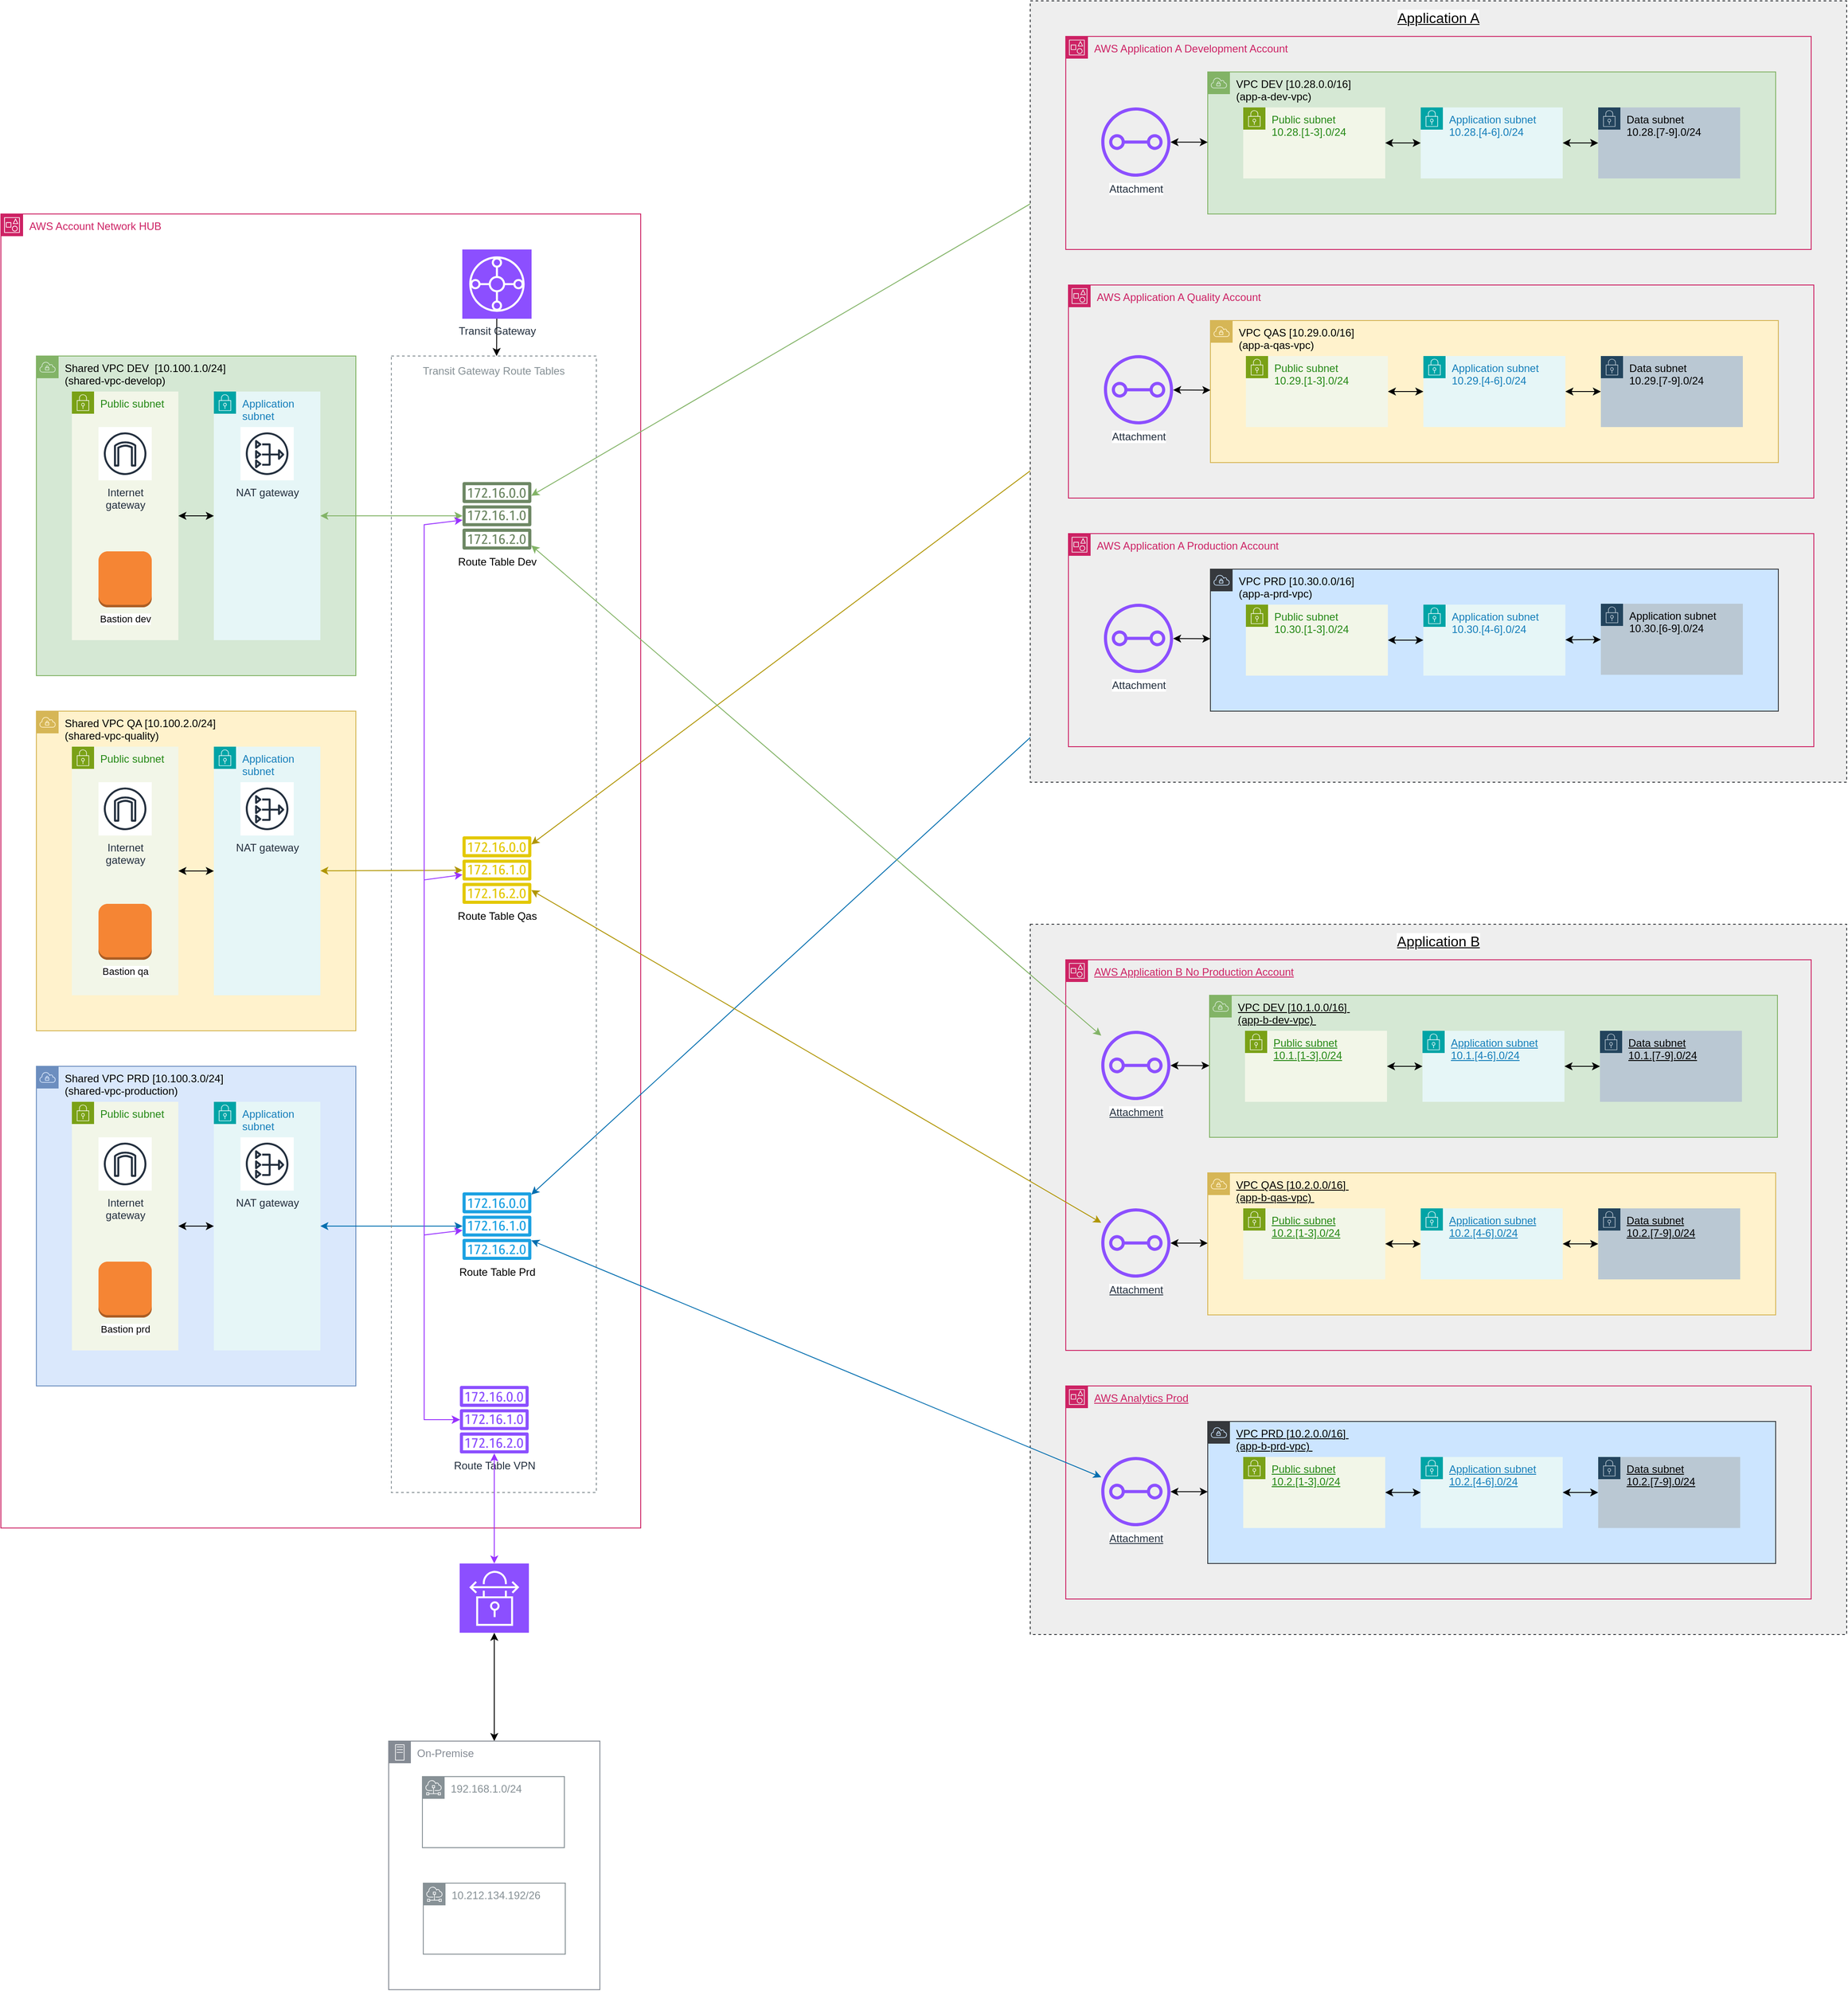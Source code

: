 <mxfile version="28.2.3">
  <diagram name="Networking" id="_ORlymL7IfFfhd-yZhTp">
    <mxGraphModel dx="2091" dy="180" grid="1" gridSize="10" guides="1" tooltips="1" connect="1" arrows="1" fold="1" page="1" pageScale="1" pageWidth="850" pageHeight="1100" math="0" shadow="0">
      <root>
        <mxCell id="0" />
        <mxCell id="1" parent="0" />
        <mxCell id="sHIFL1C14dwgfcnODs1w-1" value="Network HUB" style="" parent="0" />
        <mxCell id="sHIFL1C14dwgfcnODs1w-2" value="AWS Account Network HUB" style="points=[[0,0],[0.25,0],[0.5,0],[0.75,0],[1,0],[1,0.25],[1,0.5],[1,0.75],[1,1],[0.75,1],[0.5,1],[0.25,1],[0,1],[0,0.75],[0,0.5],[0,0.25]];outlineConnect=0;gradientColor=none;html=1;whiteSpace=wrap;fontSize=12;fontStyle=0;container=1;pointerEvents=0;collapsible=0;recursiveResize=0;shape=mxgraph.aws4.group;grIcon=mxgraph.aws4.group_account;strokeColor=#CD2264;fillColor=none;verticalAlign=top;align=left;spacingLeft=30;fontColor=#CD2264;dashed=0;rounded=0;" parent="sHIFL1C14dwgfcnODs1w-1" vertex="1">
          <mxGeometry x="40" y="1880" width="721" height="1480" as="geometry" />
        </mxCell>
        <UserObject label="" tags="" id="sHIFL1C14dwgfcnODs1w-3">
          <mxCell style="edgeStyle=none;shape=connector;rounded=0;orthogonalLoop=1;jettySize=auto;html=1;strokeColor=default;align=center;verticalAlign=middle;fontFamily=Helvetica;fontSize=11;fontColor=default;labelBackgroundColor=default;startArrow=none;startFill=0;endArrow=classic;" parent="sHIFL1C14dwgfcnODs1w-2" source="sHIFL1C14dwgfcnODs1w-4" target="sHIFL1C14dwgfcnODs1w-12" edge="1">
            <mxGeometry relative="1" as="geometry" />
          </mxCell>
        </UserObject>
        <mxCell id="sHIFL1C14dwgfcnODs1w-4" value="Transit Gateway" style="points=[[0,0,0],[0.25,0,0],[0.5,0,0],[0.75,0,0],[1,0,0],[0,1,0],[0.25,1,0],[0.5,1,0],[0.75,1,0],[1,1,0],[0,0.25,0],[0,0.5,0],[0,0.75,0],[1,0.25,0],[1,0.5,0],[1,0.75,0]];outlineConnect=0;fontColor=#232F3E;fillColor=#8C4FFF;strokeColor=#ffffff;dashed=0;verticalLabelPosition=bottom;verticalAlign=top;align=center;html=1;fontSize=12;fontStyle=0;aspect=fixed;shape=mxgraph.aws4.resourceIcon;resIcon=mxgraph.aws4.transit_gateway;rounded=0;" parent="sHIFL1C14dwgfcnODs1w-2" vertex="1">
          <mxGeometry x="520" y="40" width="78" height="78" as="geometry" />
        </mxCell>
        <UserObject label="Shared VPC PRD [10.100.3.0/24]&amp;nbsp;&lt;div&gt;(shared-vpc-production)&amp;nbsp;&lt;/div&gt;" tags="Production" id="sHIFL1C14dwgfcnODs1w-5">
          <mxCell style="outlineConnect=0;html=1;whiteSpace=wrap;fontSize=12;fontStyle=0;shape=mxgraph.aws4.group;grIcon=mxgraph.aws4.group_vpc;strokeColor=#6c8ebf;fillColor=#dae8fc;verticalAlign=top;align=left;spacingLeft=30;dashed=0;rounded=0;" parent="sHIFL1C14dwgfcnODs1w-2" vertex="1">
            <mxGeometry x="40" y="960" width="360" height="360" as="geometry" />
          </mxCell>
        </UserObject>
        <UserObject label="" tags="Production" id="sHIFL1C14dwgfcnODs1w-6">
          <mxCell style="rounded=0;orthogonalLoop=1;jettySize=auto;html=1;startArrow=classic;startFill=1;" parent="sHIFL1C14dwgfcnODs1w-2" source="sHIFL1C14dwgfcnODs1w-7" target="sHIFL1C14dwgfcnODs1w-10" edge="1">
            <mxGeometry relative="1" as="geometry" />
          </mxCell>
        </UserObject>
        <UserObject label="Public subnet" tags="Production" id="sHIFL1C14dwgfcnODs1w-7">
          <mxCell style="points=[[0,0],[0.25,0],[0.5,0],[0.75,0],[1,0],[1,0.25],[1,0.5],[1,0.75],[1,1],[0.75,1],[0.5,1],[0.25,1],[0,1],[0,0.75],[0,0.5],[0,0.25]];outlineConnect=0;gradientColor=none;html=1;whiteSpace=wrap;fontSize=12;fontStyle=0;container=1;pointerEvents=0;collapsible=0;recursiveResize=0;shape=mxgraph.aws4.group;grIcon=mxgraph.aws4.group_security_group;grStroke=0;strokeColor=#7AA116;fillColor=#F2F6E8;verticalAlign=top;align=left;spacingLeft=30;fontColor=#248814;dashed=0;rounded=0;" parent="sHIFL1C14dwgfcnODs1w-2" vertex="1">
            <mxGeometry x="80" y="1000" width="120" height="280" as="geometry" />
          </mxCell>
        </UserObject>
        <UserObject label="Internet&#xa;gateway" tags="Production" id="sHIFL1C14dwgfcnODs1w-8">
          <mxCell style="outlineConnect=0;fontColor=#232F3E;gradientColor=none;strokeColor=#232F3E;fillColor=#ffffff;dashed=0;verticalLabelPosition=bottom;verticalAlign=top;align=center;html=1;fontSize=12;fontStyle=0;aspect=fixed;shape=mxgraph.aws4.resourceIcon;resIcon=mxgraph.aws4.internet_gateway;rounded=0;" parent="sHIFL1C14dwgfcnODs1w-7" vertex="1">
            <mxGeometry x="30" y="40" width="60" height="60" as="geometry" />
          </mxCell>
        </UserObject>
        <UserObject label="" tags="Production" id="sHIFL1C14dwgfcnODs1w-9">
          <mxCell style="rounded=0;orthogonalLoop=1;jettySize=auto;html=1;startArrow=classic;startFill=1;fillColor=#1ba1e2;strokeColor=#006EAF;" parent="sHIFL1C14dwgfcnODs1w-2" source="sHIFL1C14dwgfcnODs1w-10" target="sHIFL1C14dwgfcnODs1w-13" edge="1">
            <mxGeometry relative="1" as="geometry" />
          </mxCell>
        </UserObject>
        <UserObject label="Application&lt;div&gt;subnet&lt;/div&gt;" tags="Production" id="sHIFL1C14dwgfcnODs1w-10">
          <mxCell style="points=[[0,0],[0.25,0],[0.5,0],[0.75,0],[1,0],[1,0.25],[1,0.5],[1,0.75],[1,1],[0.75,1],[0.5,1],[0.25,1],[0,1],[0,0.75],[0,0.5],[0,0.25]];outlineConnect=0;gradientColor=none;html=1;whiteSpace=wrap;fontSize=12;fontStyle=0;container=1;pointerEvents=0;collapsible=0;recursiveResize=0;shape=mxgraph.aws4.group;grIcon=mxgraph.aws4.group_security_group;grStroke=0;strokeColor=#00A4A6;fillColor=#E6F6F7;verticalAlign=top;align=left;spacingLeft=30;fontColor=#147EBA;dashed=0;rounded=0;" parent="sHIFL1C14dwgfcnODs1w-2" vertex="1">
            <mxGeometry x="240" y="1000" width="120" height="280" as="geometry" />
          </mxCell>
        </UserObject>
        <UserObject label="NAT gateway" tags="Production" id="sHIFL1C14dwgfcnODs1w-11">
          <mxCell style="outlineConnect=0;fontColor=#232F3E;gradientColor=none;strokeColor=#232F3E;fillColor=#ffffff;dashed=0;verticalLabelPosition=bottom;verticalAlign=top;align=center;html=1;fontSize=12;fontStyle=0;aspect=fixed;shape=mxgraph.aws4.resourceIcon;resIcon=mxgraph.aws4.nat_gateway;rounded=0;" parent="sHIFL1C14dwgfcnODs1w-10" vertex="1">
            <mxGeometry x="30" y="40" width="60" height="60" as="geometry" />
          </mxCell>
        </UserObject>
        <mxCell id="sHIFL1C14dwgfcnODs1w-12" value="Transit Gateway Route Tables" style="outlineConnect=0;gradientColor=none;html=1;whiteSpace=wrap;fontSize=12;fontStyle=0;strokeColor=#879196;fillColor=none;verticalAlign=top;align=center;fontColor=#879196;dashed=1;spacingTop=3;fontFamily=Helvetica;labelBackgroundColor=default;rounded=0;" parent="sHIFL1C14dwgfcnODs1w-2" vertex="1">
          <mxGeometry x="440" y="160" width="231" height="1280" as="geometry" />
        </mxCell>
        <UserObject label="&lt;font style=&quot;color: rgb(0, 0, 0);&quot;&gt;Route Table Prd&lt;/font&gt;" tags="Production" id="sHIFL1C14dwgfcnODs1w-13">
          <mxCell style="outlineConnect=0;fillColor=#1ba1e2;strokeColor=#006EAF;dashed=0;verticalLabelPosition=bottom;verticalAlign=top;align=center;html=1;fontSize=12;fontStyle=0;aspect=fixed;pointerEvents=1;shape=mxgraph.aws4.route_table;fontFamily=Helvetica;labelBackgroundColor=default;fontColor=#ffffff;rounded=0;" parent="sHIFL1C14dwgfcnODs1w-2" vertex="1">
            <mxGeometry x="520" y="1102" width="78" height="76" as="geometry" />
          </mxCell>
        </UserObject>
        <UserObject label="Shared VPC QA [10.100.2.0/24]&amp;nbsp;&lt;div&gt;(shared-vpc-quality)&amp;nbsp;&lt;/div&gt;" tags="Calidad" id="sHIFL1C14dwgfcnODs1w-14">
          <mxCell style="outlineConnect=0;html=1;whiteSpace=wrap;fontSize=12;fontStyle=0;shape=mxgraph.aws4.group;grIcon=mxgraph.aws4.group_vpc;strokeColor=#d6b656;fillColor=#fff2cc;verticalAlign=top;align=left;spacingLeft=30;dashed=0;rounded=0;" parent="sHIFL1C14dwgfcnODs1w-2" vertex="1">
            <mxGeometry x="40" y="560" width="360" height="360" as="geometry" />
          </mxCell>
        </UserObject>
        <UserObject label="" tags="Calidad" id="sHIFL1C14dwgfcnODs1w-15">
          <mxCell style="rounded=0;orthogonalLoop=1;jettySize=auto;html=1;startArrow=classic;startFill=1;" parent="sHIFL1C14dwgfcnODs1w-2" source="sHIFL1C14dwgfcnODs1w-16" target="sHIFL1C14dwgfcnODs1w-19" edge="1">
            <mxGeometry relative="1" as="geometry" />
          </mxCell>
        </UserObject>
        <UserObject label="Public subnet" tags="Calidad" id="sHIFL1C14dwgfcnODs1w-16">
          <mxCell style="points=[[0,0],[0.25,0],[0.5,0],[0.75,0],[1,0],[1,0.25],[1,0.5],[1,0.75],[1,1],[0.75,1],[0.5,1],[0.25,1],[0,1],[0,0.75],[0,0.5],[0,0.25]];outlineConnect=0;gradientColor=none;html=1;whiteSpace=wrap;fontSize=12;fontStyle=0;container=1;pointerEvents=0;collapsible=0;recursiveResize=0;shape=mxgraph.aws4.group;grIcon=mxgraph.aws4.group_security_group;grStroke=0;strokeColor=#7AA116;fillColor=#F2F6E8;verticalAlign=top;align=left;spacingLeft=30;fontColor=#248814;dashed=0;rounded=0;" parent="sHIFL1C14dwgfcnODs1w-2" vertex="1">
            <mxGeometry x="80" y="600" width="120" height="280" as="geometry" />
          </mxCell>
        </UserObject>
        <UserObject label="Internet&#xa;gateway" tags="Calidad" id="sHIFL1C14dwgfcnODs1w-17">
          <mxCell style="outlineConnect=0;fontColor=#232F3E;gradientColor=none;strokeColor=#232F3E;fillColor=#ffffff;dashed=0;verticalLabelPosition=bottom;verticalAlign=top;align=center;html=1;fontSize=12;fontStyle=0;aspect=fixed;shape=mxgraph.aws4.resourceIcon;resIcon=mxgraph.aws4.internet_gateway;rounded=0;" parent="sHIFL1C14dwgfcnODs1w-16" vertex="1">
            <mxGeometry x="30" y="40" width="60" height="60" as="geometry" />
          </mxCell>
        </UserObject>
        <UserObject label="" tags="Calidad" id="sHIFL1C14dwgfcnODs1w-18">
          <mxCell style="edgeStyle=none;shape=connector;rounded=0;orthogonalLoop=1;jettySize=auto;html=1;strokeColor=#B09500;align=center;verticalAlign=middle;fontFamily=Helvetica;fontSize=11;fontColor=default;labelBackgroundColor=default;startArrow=classic;startFill=1;endArrow=classic;fillColor=#e3c800;" parent="sHIFL1C14dwgfcnODs1w-2" source="sHIFL1C14dwgfcnODs1w-19" target="sHIFL1C14dwgfcnODs1w-30" edge="1">
            <mxGeometry relative="1" as="geometry" />
          </mxCell>
        </UserObject>
        <UserObject label="Application&amp;nbsp;&lt;div&gt;subnet&lt;/div&gt;" tags="Calidad" id="sHIFL1C14dwgfcnODs1w-19">
          <mxCell style="points=[[0,0],[0.25,0],[0.5,0],[0.75,0],[1,0],[1,0.25],[1,0.5],[1,0.75],[1,1],[0.75,1],[0.5,1],[0.25,1],[0,1],[0,0.75],[0,0.5],[0,0.25]];outlineConnect=0;gradientColor=none;html=1;whiteSpace=wrap;fontSize=12;fontStyle=0;container=1;pointerEvents=0;collapsible=0;recursiveResize=0;shape=mxgraph.aws4.group;grIcon=mxgraph.aws4.group_security_group;grStroke=0;strokeColor=#00A4A6;fillColor=#E6F6F7;verticalAlign=top;align=left;spacingLeft=30;fontColor=#147EBA;dashed=0;rounded=0;" parent="sHIFL1C14dwgfcnODs1w-2" vertex="1">
            <mxGeometry x="240" y="600" width="120" height="280" as="geometry" />
          </mxCell>
        </UserObject>
        <UserObject label="NAT gateway" tags="Calidad" id="sHIFL1C14dwgfcnODs1w-20">
          <mxCell style="outlineConnect=0;fontColor=#232F3E;gradientColor=none;strokeColor=#232F3E;fillColor=#ffffff;dashed=0;verticalLabelPosition=bottom;verticalAlign=top;align=center;html=1;fontSize=12;fontStyle=0;aspect=fixed;shape=mxgraph.aws4.resourceIcon;resIcon=mxgraph.aws4.nat_gateway;rounded=0;" parent="sHIFL1C14dwgfcnODs1w-19" vertex="1">
            <mxGeometry x="30" y="40" width="60" height="60" as="geometry" />
          </mxCell>
        </UserObject>
        <UserObject label="Shared VPC DEV&amp;nbsp; [10.100.1.0/24]&amp;nbsp;&lt;div&gt;(shared-vpc-develop)&amp;nbsp;&lt;/div&gt;" tags="Desarrollo" id="sHIFL1C14dwgfcnODs1w-21">
          <mxCell style="outlineConnect=0;html=1;whiteSpace=wrap;fontSize=12;fontStyle=0;shape=mxgraph.aws4.group;grIcon=mxgraph.aws4.group_vpc;strokeColor=#82b366;fillColor=#d5e8d4;verticalAlign=top;align=left;spacingLeft=30;dashed=0;rounded=0;" parent="sHIFL1C14dwgfcnODs1w-2" vertex="1">
            <mxGeometry x="40" y="160" width="360" height="360" as="geometry" />
          </mxCell>
        </UserObject>
        <UserObject label="" tags="Desarrollo" id="sHIFL1C14dwgfcnODs1w-22">
          <mxCell style="rounded=0;orthogonalLoop=1;jettySize=auto;html=1;startArrow=classic;startFill=1;" parent="sHIFL1C14dwgfcnODs1w-2" source="sHIFL1C14dwgfcnODs1w-23" target="sHIFL1C14dwgfcnODs1w-26" edge="1">
            <mxGeometry relative="1" as="geometry" />
          </mxCell>
        </UserObject>
        <UserObject label="Public subnet" tags="Desarrollo" id="sHIFL1C14dwgfcnODs1w-23">
          <mxCell style="points=[[0,0],[0.25,0],[0.5,0],[0.75,0],[1,0],[1,0.25],[1,0.5],[1,0.75],[1,1],[0.75,1],[0.5,1],[0.25,1],[0,1],[0,0.75],[0,0.5],[0,0.25]];outlineConnect=0;gradientColor=none;html=1;whiteSpace=wrap;fontSize=12;fontStyle=0;container=1;pointerEvents=0;collapsible=0;recursiveResize=0;shape=mxgraph.aws4.group;grIcon=mxgraph.aws4.group_security_group;grStroke=0;strokeColor=#7AA116;fillColor=#F2F6E8;verticalAlign=top;align=left;spacingLeft=30;fontColor=#248814;dashed=0;rounded=0;" parent="sHIFL1C14dwgfcnODs1w-2" vertex="1">
            <mxGeometry x="80" y="200" width="120" height="280" as="geometry" />
          </mxCell>
        </UserObject>
        <UserObject label="Internet&#xa;gateway" tags="Desarrollo" id="sHIFL1C14dwgfcnODs1w-24">
          <mxCell style="outlineConnect=0;fontColor=#232F3E;gradientColor=none;strokeColor=#232F3E;fillColor=#ffffff;dashed=0;verticalLabelPosition=bottom;verticalAlign=top;align=center;html=1;fontSize=12;fontStyle=0;aspect=fixed;shape=mxgraph.aws4.resourceIcon;resIcon=mxgraph.aws4.internet_gateway;rounded=0;" parent="sHIFL1C14dwgfcnODs1w-23" vertex="1">
            <mxGeometry x="30" y="40" width="60" height="60" as="geometry" />
          </mxCell>
        </UserObject>
        <UserObject label="" tags="Desarrollo" id="sHIFL1C14dwgfcnODs1w-25">
          <mxCell style="edgeStyle=none;shape=connector;rounded=0;orthogonalLoop=1;jettySize=auto;html=1;strokeColor=#82b366;align=center;verticalAlign=middle;fontFamily=Helvetica;fontSize=11;fontColor=default;labelBackgroundColor=default;startArrow=classic;startFill=1;endArrow=classic;fillColor=#d5e8d4;" parent="sHIFL1C14dwgfcnODs1w-2" source="sHIFL1C14dwgfcnODs1w-26" target="sHIFL1C14dwgfcnODs1w-29" edge="1">
            <mxGeometry relative="1" as="geometry" />
          </mxCell>
        </UserObject>
        <UserObject label="Application subnet" tags="Desarrollo" id="sHIFL1C14dwgfcnODs1w-26">
          <mxCell style="points=[[0,0],[0.25,0],[0.5,0],[0.75,0],[1,0],[1,0.25],[1,0.5],[1,0.75],[1,1],[0.75,1],[0.5,1],[0.25,1],[0,1],[0,0.75],[0,0.5],[0,0.25]];outlineConnect=0;gradientColor=none;html=1;whiteSpace=wrap;fontSize=12;fontStyle=0;container=1;pointerEvents=0;collapsible=0;recursiveResize=0;shape=mxgraph.aws4.group;grIcon=mxgraph.aws4.group_security_group;grStroke=0;strokeColor=#00A4A6;fillColor=#E6F6F7;verticalAlign=top;align=left;spacingLeft=30;fontColor=#147EBA;dashed=0;rounded=0;" parent="sHIFL1C14dwgfcnODs1w-2" vertex="1">
            <mxGeometry x="240" y="200" width="120" height="280" as="geometry" />
          </mxCell>
        </UserObject>
        <UserObject label="NAT gateway" tags="Desarrollo" id="sHIFL1C14dwgfcnODs1w-27">
          <mxCell style="outlineConnect=0;fontColor=#232F3E;gradientColor=none;strokeColor=#232F3E;fillColor=#ffffff;dashed=0;verticalLabelPosition=bottom;verticalAlign=top;align=center;html=1;fontSize=12;fontStyle=0;aspect=fixed;shape=mxgraph.aws4.resourceIcon;resIcon=mxgraph.aws4.nat_gateway;rounded=0;" parent="sHIFL1C14dwgfcnODs1w-26" vertex="1">
            <mxGeometry x="30" y="40" width="60" height="60" as="geometry" />
          </mxCell>
        </UserObject>
        <UserObject label="" tags="Desarrollo" id="sHIFL1C14dwgfcnODs1w-28">
          <mxCell style="edgeStyle=none;shape=connector;rounded=0;orthogonalLoop=1;jettySize=auto;html=1;strokeColor=#9933FF;align=center;verticalAlign=middle;fontFamily=Helvetica;fontSize=11;fontColor=default;labelBackgroundColor=default;startArrow=classic;startFill=1;endArrow=classic;fillColor=#6a00ff;" parent="sHIFL1C14dwgfcnODs1w-2" source="sHIFL1C14dwgfcnODs1w-29" target="sHIFL1C14dwgfcnODs1w-37" edge="1">
            <mxGeometry relative="1" as="geometry">
              <mxPoint x="1500" y="1270" as="targetPoint" />
              <Array as="points">
                <mxPoint x="477" y="350" />
                <mxPoint x="477" y="1358" />
              </Array>
            </mxGeometry>
          </mxCell>
        </UserObject>
        <UserObject label="&lt;span&gt;&lt;font style=&quot;color: rgb(0, 0, 0);&quot;&gt;Route Table Dev&lt;/font&gt;&lt;/span&gt;" tags="Desarrollo" id="sHIFL1C14dwgfcnODs1w-29">
          <mxCell style="outlineConnect=0;fillColor=#6d8764;strokeColor=#3A5431;dashed=0;verticalLabelPosition=bottom;verticalAlign=top;align=center;html=1;fontSize=12;fontStyle=0;aspect=fixed;pointerEvents=1;shape=mxgraph.aws4.route_table;fontFamily=Helvetica;labelBackgroundColor=default;fontColor=#ffffff;rounded=0;" parent="sHIFL1C14dwgfcnODs1w-2" vertex="1">
            <mxGeometry x="520" y="302" width="78" height="76" as="geometry" />
          </mxCell>
        </UserObject>
        <UserObject label="Route Table Qas" tags="Calidad" id="sHIFL1C14dwgfcnODs1w-30">
          <mxCell style="outlineConnect=0;fillColor=#e3c800;strokeColor=#B09500;dashed=0;verticalLabelPosition=bottom;verticalAlign=top;align=center;html=1;fontSize=12;fontStyle=0;aspect=fixed;pointerEvents=1;shape=mxgraph.aws4.route_table;fontFamily=Helvetica;labelBackgroundColor=default;fontColor=#000000;rounded=0;" parent="sHIFL1C14dwgfcnODs1w-2" vertex="1">
            <mxGeometry x="520" y="701" width="78" height="76" as="geometry" />
          </mxCell>
        </UserObject>
        <UserObject label="Bastion dev" tags="Desarrollo" id="sHIFL1C14dwgfcnODs1w-31">
          <mxCell style="outlineConnect=0;dashed=0;verticalLabelPosition=bottom;verticalAlign=top;align=center;html=1;shape=mxgraph.aws3.instance;fillColor=#F58534;gradientColor=none;fontFamily=Helvetica;fontSize=11;fontColor=default;labelBackgroundColor=default;rounded=0;" parent="sHIFL1C14dwgfcnODs1w-2" vertex="1">
            <mxGeometry x="110" y="380" width="60" height="63" as="geometry" />
          </mxCell>
        </UserObject>
        <UserObject label="Bastion qa" tags="Calidad" id="sHIFL1C14dwgfcnODs1w-32">
          <mxCell style="outlineConnect=0;dashed=0;verticalLabelPosition=bottom;verticalAlign=top;align=center;html=1;shape=mxgraph.aws3.instance;fillColor=#F58534;gradientColor=none;fontFamily=Helvetica;fontSize=11;fontColor=default;labelBackgroundColor=default;rounded=0;" parent="sHIFL1C14dwgfcnODs1w-2" vertex="1">
            <mxGeometry x="110" y="777" width="60" height="63" as="geometry" />
          </mxCell>
        </UserObject>
        <UserObject label="Bastion prd" tags="Production" id="sHIFL1C14dwgfcnODs1w-33">
          <mxCell style="outlineConnect=0;dashed=0;verticalLabelPosition=bottom;verticalAlign=top;align=center;html=1;shape=mxgraph.aws3.instance;fillColor=#F58534;gradientColor=none;fontFamily=Helvetica;fontSize=11;fontColor=default;labelBackgroundColor=default;rounded=0;" parent="sHIFL1C14dwgfcnODs1w-2" vertex="1">
            <mxGeometry x="110" y="1180" width="60" height="63" as="geometry" />
          </mxCell>
        </UserObject>
        <mxCell id="sHIFL1C14dwgfcnODs1w-34" value="On premise" style="" parent="0" />
        <UserObject label="" tags="Calidad" id="sHIFL1C14dwgfcnODs1w-35">
          <mxCell style="edgeStyle=none;shape=connector;rounded=0;orthogonalLoop=1;jettySize=auto;html=1;strokeColor=#9933FF;align=center;verticalAlign=middle;fontFamily=Helvetica;fontSize=11;fontColor=default;labelBackgroundColor=default;startArrow=classic;startFill=1;endArrow=classic;fillColor=#6a00ff;" parent="sHIFL1C14dwgfcnODs1w-34" source="sHIFL1C14dwgfcnODs1w-37" target="sHIFL1C14dwgfcnODs1w-30" edge="1">
            <mxGeometry relative="1" as="geometry">
              <mxPoint x="1170" y="3030" as="targetPoint" />
              <mxPoint x="560.229" y="3238.0" as="sourcePoint" />
              <Array as="points">
                <mxPoint x="517" y="3238" />
                <mxPoint x="517" y="2630" />
              </Array>
            </mxGeometry>
          </mxCell>
        </UserObject>
        <UserObject label="" tags="Production" id="sHIFL1C14dwgfcnODs1w-36">
          <mxCell style="edgeStyle=none;shape=connector;rounded=0;orthogonalLoop=1;jettySize=auto;html=1;strokeColor=#9933FF;align=center;verticalAlign=middle;fontFamily=Helvetica;fontSize=11;fontColor=default;labelBackgroundColor=default;startArrow=classic;startFill=1;endArrow=classic;fillColor=#6a00ff;" parent="sHIFL1C14dwgfcnODs1w-34" source="sHIFL1C14dwgfcnODs1w-37" target="sHIFL1C14dwgfcnODs1w-13" edge="1">
            <mxGeometry relative="1" as="geometry">
              <mxPoint x="457" y="3420.417" as="targetPoint" />
              <Array as="points">
                <mxPoint x="517" y="3238" />
                <mxPoint x="517" y="3030" />
              </Array>
            </mxGeometry>
          </mxCell>
        </UserObject>
        <mxCell id="sHIFL1C14dwgfcnODs1w-37" value="Route Table VPN" style="outlineConnect=0;fontColor=#232F3E;gradientColor=none;fillColor=#8C4FFF;strokeColor=none;dashed=0;verticalLabelPosition=bottom;verticalAlign=top;align=center;html=1;fontSize=12;fontStyle=0;aspect=fixed;pointerEvents=1;shape=mxgraph.aws4.route_table;fontFamily=Helvetica;labelBackgroundColor=default;rounded=0;" parent="sHIFL1C14dwgfcnODs1w-34" vertex="1">
          <mxGeometry x="557" y="3200" width="78" height="76" as="geometry" />
        </mxCell>
        <mxCell id="sHIFL1C14dwgfcnODs1w-38" style="edgeStyle=none;shape=connector;rounded=0;orthogonalLoop=1;jettySize=auto;html=1;strokeColor=#9933FF;align=center;verticalAlign=middle;fontFamily=Helvetica;fontSize=11;fontColor=default;labelBackgroundColor=default;startArrow=classic;startFill=1;endArrow=classic;fillColor=#6a00ff;" parent="sHIFL1C14dwgfcnODs1w-34" source="sHIFL1C14dwgfcnODs1w-39" target="sHIFL1C14dwgfcnODs1w-37" edge="1">
          <mxGeometry relative="1" as="geometry" />
        </mxCell>
        <mxCell id="sHIFL1C14dwgfcnODs1w-39" value="" style="points=[[0,0,0],[0.25,0,0],[0.5,0,0],[0.75,0,0],[1,0,0],[0,1,0],[0.25,1,0],[0.5,1,0],[0.75,1,0],[1,1,0],[0,0.25,0],[0,0.5,0],[0,0.75,0],[1,0.25,0],[1,0.5,0],[1,0.75,0]];outlineConnect=0;fontColor=#232F3E;fillColor=#8C4FFF;strokeColor=#ffffff;dashed=0;verticalLabelPosition=bottom;verticalAlign=top;align=center;html=1;fontSize=12;fontStyle=0;aspect=fixed;shape=mxgraph.aws4.resourceIcon;resIcon=mxgraph.aws4.site_to_site_vpn;fontFamily=Helvetica;labelBackgroundColor=default;rounded=0;" parent="sHIFL1C14dwgfcnODs1w-34" vertex="1">
          <mxGeometry x="557" y="3400" width="78" height="78" as="geometry" />
        </mxCell>
        <mxCell id="sHIFL1C14dwgfcnODs1w-40" style="edgeStyle=none;shape=connector;rounded=0;orthogonalLoop=1;jettySize=auto;html=1;strokeColor=default;align=center;verticalAlign=middle;fontFamily=Helvetica;fontSize=11;fontColor=default;labelBackgroundColor=default;startArrow=classic;startFill=1;endArrow=classic;" parent="sHIFL1C14dwgfcnODs1w-34" source="sHIFL1C14dwgfcnODs1w-39" target="sHIFL1C14dwgfcnODs1w-41" edge="1">
          <mxGeometry relative="1" as="geometry" />
        </mxCell>
        <mxCell id="sHIFL1C14dwgfcnODs1w-41" value="On-Premise" style="outlineConnect=0;gradientColor=none;html=1;whiteSpace=wrap;fontSize=12;fontStyle=0;shape=mxgraph.aws4.group;grIcon=mxgraph.aws4.group_on_premise;strokeColor=#858B94;fillColor=none;verticalAlign=top;align=left;spacingLeft=30;fontColor=#858B94;dashed=0;fontFamily=Helvetica;labelBackgroundColor=default;rounded=0;" parent="sHIFL1C14dwgfcnODs1w-34" vertex="1">
          <mxGeometry x="477" y="3600" width="238" height="280" as="geometry" />
        </mxCell>
        <mxCell id="sHIFL1C14dwgfcnODs1w-42" value="192.168.1.0/24" style="outlineConnect=0;gradientColor=none;html=1;whiteSpace=wrap;fontSize=12;fontStyle=0;shape=mxgraph.aws4.group;grIcon=mxgraph.aws4.group_subnet;strokeColor=#879196;fillColor=none;verticalAlign=top;align=left;spacingLeft=30;fontColor=#879196;dashed=0;fontFamily=Helvetica;labelBackgroundColor=default;rounded=0;" parent="sHIFL1C14dwgfcnODs1w-34" vertex="1">
          <mxGeometry x="515" y="3640" width="160" height="80" as="geometry" />
        </mxCell>
        <mxCell id="sHIFL1C14dwgfcnODs1w-43" value="10.212.134.192/26" style="outlineConnect=0;gradientColor=none;html=1;whiteSpace=wrap;fontSize=12;fontStyle=0;shape=mxgraph.aws4.group;grIcon=mxgraph.aws4.group_subnet;strokeColor=#879196;fillColor=none;verticalAlign=top;align=left;spacingLeft=30;fontColor=#879196;dashed=0;fontFamily=Helvetica;labelBackgroundColor=default;rounded=0;" parent="sHIFL1C14dwgfcnODs1w-34" vertex="1">
          <mxGeometry x="516" y="3760" width="160" height="80" as="geometry" />
        </mxCell>
        <mxCell id="sHIFL1C14dwgfcnODs1w-169" value="Application A" style="locked=1;" parent="0" />
        <UserObject label="" tags="Desarrollo" id="sHIFL1C14dwgfcnODs1w-170">
          <mxCell style="edgeStyle=none;shape=connector;rounded=0;orthogonalLoop=1;jettySize=auto;html=1;strokeColor=#82b366;align=center;verticalAlign=middle;fontFamily=Helvetica;fontSize=11;fontColor=default;labelBackgroundColor=default;startArrow=classic;startFill=1;endArrow=classic;fillColor=#d5e8d4;" parent="sHIFL1C14dwgfcnODs1w-169" source="sHIFL1C14dwgfcnODs1w-183" target="sHIFL1C14dwgfcnODs1w-29" edge="1">
            <mxGeometry relative="1" as="geometry">
              <mxPoint x="1587.64" y="2912" as="sourcePoint" />
              <mxPoint x="816.64" y="2060" as="targetPoint" />
            </mxGeometry>
          </mxCell>
        </UserObject>
        <UserObject label="" tags="Calidad" id="sHIFL1C14dwgfcnODs1w-171">
          <mxCell style="edgeStyle=none;shape=connector;rounded=0;orthogonalLoop=1;jettySize=auto;html=1;strokeColor=#B09500;align=center;verticalAlign=middle;fontFamily=Helvetica;fontSize=11;fontColor=default;labelBackgroundColor=default;startArrow=classic;startFill=1;endArrow=classic;fillColor=#e3c800;" parent="sHIFL1C14dwgfcnODs1w-169" source="sHIFL1C14dwgfcnODs1w-192" target="sHIFL1C14dwgfcnODs1w-30" edge="1">
            <mxGeometry relative="1" as="geometry">
              <mxPoint x="1789.23" y="2761.35" as="sourcePoint" />
              <mxPoint x="1027.23" y="2100.35" as="targetPoint" />
            </mxGeometry>
          </mxCell>
        </UserObject>
        <UserObject label="" tags="Production" id="sHIFL1C14dwgfcnODs1w-172">
          <mxCell style="edgeStyle=none;shape=connector;rounded=0;orthogonalLoop=1;jettySize=auto;html=1;strokeColor=#006EAF;align=center;verticalAlign=middle;fontFamily=Helvetica;fontSize=11;fontColor=default;labelBackgroundColor=default;startArrow=classic;startFill=1;endArrow=classic;fillColor=#1ba1e2;" parent="sHIFL1C14dwgfcnODs1w-169" source="sHIFL1C14dwgfcnODs1w-200" target="sHIFL1C14dwgfcnODs1w-13" edge="1">
            <mxGeometry relative="1" as="geometry">
              <mxPoint x="1859.23" y="2988.63" as="sourcePoint" />
              <mxPoint x="1097.23" y="2509.63" as="targetPoint" />
            </mxGeometry>
          </mxCell>
        </UserObject>
        <mxCell id="cohGate5Y-OXNEU90h7Q-3" value="" style="group" vertex="1" connectable="0" parent="sHIFL1C14dwgfcnODs1w-169">
          <mxGeometry x="1200" y="1640" width="920" height="880" as="geometry" />
        </mxCell>
        <mxCell id="sHIFL1C14dwgfcnODs1w-174" value="&lt;font style=&quot;font-size: 16px;&quot;&gt;Application A&lt;/font&gt;" style="outlineConnect=0;gradientColor=none;html=1;whiteSpace=wrap;fontSize=12;fontStyle=4;strokeColor=#36393d;fillColor=#eeeeee;verticalAlign=top;align=center;fontColor=default;dashed=1;spacingTop=3;fontFamily=Helvetica;labelBackgroundColor=default;rounded=0;" parent="cohGate5Y-OXNEU90h7Q-3" vertex="1">
          <mxGeometry width="920" height="880" as="geometry" />
        </mxCell>
        <UserObject label="AWS Application A Development Account" tags="Desarrollo" id="sHIFL1C14dwgfcnODs1w-175">
          <mxCell style="points=[[0,0],[0.25,0],[0.5,0],[0.75,0],[1,0],[1,0.25],[1,0.5],[1,0.75],[1,1],[0.75,1],[0.5,1],[0.25,1],[0,1],[0,0.75],[0,0.5],[0,0.25]];outlineConnect=0;gradientColor=none;html=1;whiteSpace=wrap;fontSize=12;fontStyle=0;container=1;pointerEvents=0;collapsible=0;recursiveResize=0;shape=mxgraph.aws4.group;grIcon=mxgraph.aws4.group_account;strokeColor=#CD2264;fillColor=none;verticalAlign=top;align=left;spacingLeft=30;fontColor=#CD2264;dashed=0;rounded=0;" parent="cohGate5Y-OXNEU90h7Q-3" vertex="1">
            <mxGeometry x="40" y="40" width="840" height="240" as="geometry" />
          </mxCell>
        </UserObject>
        <UserObject label="VPC DEV [10.28.0.0/16]&amp;nbsp;&lt;div&gt;(app-a-dev-vpc)&amp;nbsp;&lt;/div&gt;" tags="Desarrollo" id="sHIFL1C14dwgfcnODs1w-176">
          <mxCell style="outlineConnect=0;html=1;whiteSpace=wrap;fontSize=12;fontStyle=0;shape=mxgraph.aws4.group;grIcon=mxgraph.aws4.group_vpc;strokeColor=#82b366;fillColor=#d5e8d4;verticalAlign=top;align=left;spacingLeft=30;dashed=0;rounded=0;" parent="sHIFL1C14dwgfcnODs1w-175" vertex="1">
            <mxGeometry x="160" y="40" width="640" height="160" as="geometry" />
          </mxCell>
        </UserObject>
        <UserObject label="" tags="Desarrollo" id="sHIFL1C14dwgfcnODs1w-177">
          <mxCell style="rounded=0;orthogonalLoop=1;jettySize=auto;html=1;startArrow=classic;startFill=1;" parent="sHIFL1C14dwgfcnODs1w-175" source="sHIFL1C14dwgfcnODs1w-178" target="sHIFL1C14dwgfcnODs1w-181" edge="1">
            <mxGeometry relative="1" as="geometry" />
          </mxCell>
        </UserObject>
        <UserObject label="Public subnet&lt;br&gt;10.28.[1-3].0/24" tags="Desarrollo" id="sHIFL1C14dwgfcnODs1w-178">
          <mxCell style="points=[[0,0],[0.25,0],[0.5,0],[0.75,0],[1,0],[1,0.25],[1,0.5],[1,0.75],[1,1],[0.75,1],[0.5,1],[0.25,1],[0,1],[0,0.75],[0,0.5],[0,0.25]];outlineConnect=0;gradientColor=none;html=1;whiteSpace=wrap;fontSize=12;fontStyle=0;container=1;pointerEvents=0;collapsible=0;recursiveResize=0;shape=mxgraph.aws4.group;grIcon=mxgraph.aws4.group_security_group;grStroke=0;strokeColor=#7AA116;fillColor=#F2F6E8;verticalAlign=top;align=left;spacingLeft=30;fontColor=#248814;dashed=0;rounded=0;" parent="sHIFL1C14dwgfcnODs1w-175" vertex="1">
            <mxGeometry x="200" y="80" width="160" height="80" as="geometry" />
          </mxCell>
        </UserObject>
        <UserObject label="" tags="Desarrollo" id="sHIFL1C14dwgfcnODs1w-179">
          <mxCell style="edgeStyle=none;shape=connector;rounded=0;orthogonalLoop=1;jettySize=auto;html=1;strokeColor=default;align=center;verticalAlign=middle;fontFamily=Helvetica;fontSize=11;fontColor=default;labelBackgroundColor=default;startArrow=classic;startFill=1;endArrow=classic;" parent="sHIFL1C14dwgfcnODs1w-175" source="sHIFL1C14dwgfcnODs1w-181" target="sHIFL1C14dwgfcnODs1w-182" edge="1">
            <mxGeometry relative="1" as="geometry" />
          </mxCell>
        </UserObject>
        <UserObject label="" tags="Desarrollo" id="sHIFL1C14dwgfcnODs1w-180">
          <mxCell style="edgeStyle=none;shape=connector;rounded=0;orthogonalLoop=1;jettySize=auto;html=1;strokeColor=default;align=center;verticalAlign=middle;fontFamily=Helvetica;fontSize=11;fontColor=default;labelBackgroundColor=default;startArrow=classic;startFill=1;endArrow=classic;" parent="sHIFL1C14dwgfcnODs1w-175" source="sHIFL1C14dwgfcnODs1w-176" target="sHIFL1C14dwgfcnODs1w-183" edge="1">
            <mxGeometry relative="1" as="geometry" />
          </mxCell>
        </UserObject>
        <UserObject label="Application subnet&lt;div&gt;10.28.[4-6].0/24&lt;/div&gt;" tags="Desarrollo" id="sHIFL1C14dwgfcnODs1w-181">
          <mxCell style="points=[[0,0],[0.25,0],[0.5,0],[0.75,0],[1,0],[1,0.25],[1,0.5],[1,0.75],[1,1],[0.75,1],[0.5,1],[0.25,1],[0,1],[0,0.75],[0,0.5],[0,0.25]];outlineConnect=0;gradientColor=none;html=1;whiteSpace=wrap;fontSize=12;fontStyle=0;container=1;pointerEvents=0;collapsible=0;recursiveResize=0;shape=mxgraph.aws4.group;grIcon=mxgraph.aws4.group_security_group;grStroke=0;strokeColor=#00A4A6;fillColor=#E6F6F7;verticalAlign=top;align=left;spacingLeft=30;fontColor=#147EBA;dashed=0;rounded=0;" parent="sHIFL1C14dwgfcnODs1w-175" vertex="1">
            <mxGeometry x="400" y="80" width="160" height="80" as="geometry" />
          </mxCell>
        </UserObject>
        <UserObject label="Data subnet&lt;div&gt;10.28.[7-9].0/24&lt;/div&gt;" tags="Desarrollo" id="sHIFL1C14dwgfcnODs1w-182">
          <mxCell style="points=[[0,0],[0.25,0],[0.5,0],[0.75,0],[1,0],[1,0.25],[1,0.5],[1,0.75],[1,1],[0.75,1],[0.5,1],[0.25,1],[0,1],[0,0.75],[0,0.5],[0,0.25]];outlineConnect=0;html=1;whiteSpace=wrap;fontSize=12;fontStyle=0;container=1;pointerEvents=0;collapsible=0;recursiveResize=0;shape=mxgraph.aws4.group;grIcon=mxgraph.aws4.group_security_group;grStroke=0;strokeColor=#23445d;fillColor=#bac8d3;verticalAlign=top;align=left;spacingLeft=30;dashed=0;rounded=0;" parent="sHIFL1C14dwgfcnODs1w-175" vertex="1">
            <mxGeometry x="600" y="80" width="160" height="80" as="geometry" />
          </mxCell>
        </UserObject>
        <UserObject label="Attachment" tags="Desarrollo" id="sHIFL1C14dwgfcnODs1w-183">
          <mxCell style="outlineConnect=0;fontColor=#232F3E;gradientColor=none;fillColor=#8C4FFF;strokeColor=none;dashed=0;verticalLabelPosition=bottom;verticalAlign=top;align=center;html=1;fontSize=12;fontStyle=0;aspect=fixed;pointerEvents=1;shape=mxgraph.aws4.transit_gateway_attachment;fontFamily=Helvetica;labelBackgroundColor=default;rounded=0;" parent="sHIFL1C14dwgfcnODs1w-175" vertex="1">
            <mxGeometry x="40" y="80" width="78" height="78" as="geometry" />
          </mxCell>
        </UserObject>
        <UserObject label="AWS Application A Quality Account" tags="Calidad" id="sHIFL1C14dwgfcnODs1w-184">
          <mxCell style="points=[[0,0],[0.25,0],[0.5,0],[0.75,0],[1,0],[1,0.25],[1,0.5],[1,0.75],[1,1],[0.75,1],[0.5,1],[0.25,1],[0,1],[0,0.75],[0,0.5],[0,0.25]];outlineConnect=0;gradientColor=none;html=1;whiteSpace=wrap;fontSize=12;fontStyle=0;container=1;pointerEvents=0;collapsible=0;recursiveResize=0;shape=mxgraph.aws4.group;grIcon=mxgraph.aws4.group_account;strokeColor=#CD2264;fillColor=none;verticalAlign=top;align=left;spacingLeft=30;fontColor=#CD2264;dashed=0;rounded=0;" parent="cohGate5Y-OXNEU90h7Q-3" vertex="1">
            <mxGeometry x="43" y="320" width="840" height="240" as="geometry" />
          </mxCell>
        </UserObject>
        <UserObject label="VPC QAS [10.29.0.0/16]&amp;nbsp;&lt;div&gt;(app-a-qas-vpc)&amp;nbsp;&lt;/div&gt;" tags="Calidad" id="sHIFL1C14dwgfcnODs1w-185">
          <mxCell style="outlineConnect=0;html=1;whiteSpace=wrap;fontSize=12;fontStyle=0;shape=mxgraph.aws4.group;grIcon=mxgraph.aws4.group_vpc;strokeColor=#d6b656;fillColor=#fff2cc;verticalAlign=top;align=left;spacingLeft=30;dashed=0;rounded=0;" parent="sHIFL1C14dwgfcnODs1w-184" vertex="1">
            <mxGeometry x="160" y="40" width="640" height="160" as="geometry" />
          </mxCell>
        </UserObject>
        <UserObject label="" tags="Calidad" id="sHIFL1C14dwgfcnODs1w-186">
          <mxCell style="rounded=0;orthogonalLoop=1;jettySize=auto;html=1;startArrow=classic;startFill=1;" parent="sHIFL1C14dwgfcnODs1w-184" source="sHIFL1C14dwgfcnODs1w-187" target="sHIFL1C14dwgfcnODs1w-190" edge="1">
            <mxGeometry relative="1" as="geometry" />
          </mxCell>
        </UserObject>
        <UserObject label="Public subnet&lt;br&gt;10.29.[1-3].0/24" tags="Calidad" id="sHIFL1C14dwgfcnODs1w-187">
          <mxCell style="points=[[0,0],[0.25,0],[0.5,0],[0.75,0],[1,0],[1,0.25],[1,0.5],[1,0.75],[1,1],[0.75,1],[0.5,1],[0.25,1],[0,1],[0,0.75],[0,0.5],[0,0.25]];outlineConnect=0;gradientColor=none;html=1;whiteSpace=wrap;fontSize=12;fontStyle=0;container=1;pointerEvents=0;collapsible=0;recursiveResize=0;shape=mxgraph.aws4.group;grIcon=mxgraph.aws4.group_security_group;grStroke=0;strokeColor=#7AA116;fillColor=#F2F6E8;verticalAlign=top;align=left;spacingLeft=30;fontColor=#248814;dashed=0;rounded=0;" parent="sHIFL1C14dwgfcnODs1w-184" vertex="1">
            <mxGeometry x="200" y="80" width="160" height="80" as="geometry" />
          </mxCell>
        </UserObject>
        <UserObject label="" tags="Calidad" id="sHIFL1C14dwgfcnODs1w-188">
          <mxCell style="edgeStyle=none;shape=connector;rounded=0;orthogonalLoop=1;jettySize=auto;html=1;strokeColor=default;align=center;verticalAlign=middle;fontFamily=Helvetica;fontSize=11;fontColor=default;labelBackgroundColor=default;startArrow=classic;startFill=1;endArrow=classic;" parent="sHIFL1C14dwgfcnODs1w-184" source="sHIFL1C14dwgfcnODs1w-190" target="sHIFL1C14dwgfcnODs1w-191" edge="1">
            <mxGeometry relative="1" as="geometry" />
          </mxCell>
        </UserObject>
        <UserObject label="" tags="Calidad" id="sHIFL1C14dwgfcnODs1w-189">
          <mxCell style="edgeStyle=none;shape=connector;rounded=0;orthogonalLoop=1;jettySize=auto;html=1;strokeColor=default;align=center;verticalAlign=middle;fontFamily=Helvetica;fontSize=11;fontColor=default;labelBackgroundColor=default;startArrow=classic;startFill=1;endArrow=classic;" parent="sHIFL1C14dwgfcnODs1w-184" source="sHIFL1C14dwgfcnODs1w-185" target="sHIFL1C14dwgfcnODs1w-192" edge="1">
            <mxGeometry relative="1" as="geometry" />
          </mxCell>
        </UserObject>
        <UserObject label="Application subnet&lt;div&gt;10.29.[4-6].0/24&lt;/div&gt;" tags="Calidad" id="sHIFL1C14dwgfcnODs1w-190">
          <mxCell style="points=[[0,0],[0.25,0],[0.5,0],[0.75,0],[1,0],[1,0.25],[1,0.5],[1,0.75],[1,1],[0.75,1],[0.5,1],[0.25,1],[0,1],[0,0.75],[0,0.5],[0,0.25]];outlineConnect=0;gradientColor=none;html=1;whiteSpace=wrap;fontSize=12;fontStyle=0;container=1;pointerEvents=0;collapsible=0;recursiveResize=0;shape=mxgraph.aws4.group;grIcon=mxgraph.aws4.group_security_group;grStroke=0;strokeColor=#00A4A6;fillColor=#E6F6F7;verticalAlign=top;align=left;spacingLeft=30;fontColor=#147EBA;dashed=0;rounded=0;" parent="sHIFL1C14dwgfcnODs1w-184" vertex="1">
            <mxGeometry x="400" y="80" width="160" height="80" as="geometry" />
          </mxCell>
        </UserObject>
        <UserObject label="Data subnet&lt;div&gt;10.29.[7-9].0/24&lt;/div&gt;" tags="Calidad" id="sHIFL1C14dwgfcnODs1w-191">
          <mxCell style="points=[[0,0],[0.25,0],[0.5,0],[0.75,0],[1,0],[1,0.25],[1,0.5],[1,0.75],[1,1],[0.75,1],[0.5,1],[0.25,1],[0,1],[0,0.75],[0,0.5],[0,0.25]];outlineConnect=0;html=1;whiteSpace=wrap;fontSize=12;fontStyle=0;container=1;pointerEvents=0;collapsible=0;recursiveResize=0;shape=mxgraph.aws4.group;grIcon=mxgraph.aws4.group_security_group;grStroke=0;strokeColor=#23445d;fillColor=#bac8d3;verticalAlign=top;align=left;spacingLeft=30;dashed=0;rounded=0;" parent="sHIFL1C14dwgfcnODs1w-184" vertex="1">
            <mxGeometry x="600" y="80" width="160" height="80" as="geometry" />
          </mxCell>
        </UserObject>
        <UserObject label="Attachment" tags="Calidad" id="sHIFL1C14dwgfcnODs1w-192">
          <mxCell style="outlineConnect=0;fontColor=#232F3E;gradientColor=none;fillColor=#8C4FFF;strokeColor=none;dashed=0;verticalLabelPosition=bottom;verticalAlign=top;align=center;html=1;fontSize=12;fontStyle=0;aspect=fixed;pointerEvents=1;shape=mxgraph.aws4.transit_gateway_attachment;fontFamily=Helvetica;labelBackgroundColor=default;rounded=0;" parent="sHIFL1C14dwgfcnODs1w-184" vertex="1">
            <mxGeometry x="40" y="79" width="78" height="78" as="geometry" />
          </mxCell>
        </UserObject>
        <UserObject label="AWS Application A Production Account" tags="Production" id="sHIFL1C14dwgfcnODs1w-193">
          <mxCell style="points=[[0,0],[0.25,0],[0.5,0],[0.75,0],[1,0],[1,0.25],[1,0.5],[1,0.75],[1,1],[0.75,1],[0.5,1],[0.25,1],[0,1],[0,0.75],[0,0.5],[0,0.25]];outlineConnect=0;gradientColor=none;html=1;whiteSpace=wrap;fontSize=12;fontStyle=0;container=1;pointerEvents=0;collapsible=0;recursiveResize=0;shape=mxgraph.aws4.group;grIcon=mxgraph.aws4.group_account;strokeColor=#CD2264;fillColor=none;verticalAlign=top;align=left;spacingLeft=30;fontColor=#CD2264;dashed=0;rounded=0;" parent="cohGate5Y-OXNEU90h7Q-3" vertex="1">
            <mxGeometry x="43" y="600" width="840" height="240" as="geometry" />
          </mxCell>
        </UserObject>
        <UserObject label="VPC PRD [10.30.0.0/16]&amp;nbsp;&lt;div&gt;(app-a-prd-vpc)&amp;nbsp;&lt;/div&gt;" tags="Production" id="sHIFL1C14dwgfcnODs1w-194">
          <mxCell style="outlineConnect=0;html=1;whiteSpace=wrap;fontSize=12;fontStyle=0;shape=mxgraph.aws4.group;grIcon=mxgraph.aws4.group_vpc;strokeColor=#36393d;fillColor=#cce5ff;verticalAlign=top;align=left;spacingLeft=30;dashed=0;rounded=0;" parent="sHIFL1C14dwgfcnODs1w-193" vertex="1">
            <mxGeometry x="160" y="40" width="640" height="160" as="geometry" />
          </mxCell>
        </UserObject>
        <UserObject label="" tags="Production" id="sHIFL1C14dwgfcnODs1w-195">
          <mxCell style="rounded=0;orthogonalLoop=1;jettySize=auto;html=1;startArrow=classic;startFill=1;" parent="sHIFL1C14dwgfcnODs1w-193" source="sHIFL1C14dwgfcnODs1w-196" target="sHIFL1C14dwgfcnODs1w-199" edge="1">
            <mxGeometry relative="1" as="geometry">
              <Array as="points">
                <mxPoint x="390" y="120" />
              </Array>
            </mxGeometry>
          </mxCell>
        </UserObject>
        <UserObject label="Public subnet&lt;br&gt;10.30.[1-3].0/24" tags="Production" id="sHIFL1C14dwgfcnODs1w-196">
          <mxCell style="points=[[0,0],[0.25,0],[0.5,0],[0.75,0],[1,0],[1,0.25],[1,0.5],[1,0.75],[1,1],[0.75,1],[0.5,1],[0.25,1],[0,1],[0,0.75],[0,0.5],[0,0.25]];outlineConnect=0;gradientColor=none;html=1;whiteSpace=wrap;fontSize=12;fontStyle=0;container=1;pointerEvents=0;collapsible=0;recursiveResize=0;shape=mxgraph.aws4.group;grIcon=mxgraph.aws4.group_security_group;grStroke=0;strokeColor=#7AA116;fillColor=#F2F6E8;verticalAlign=top;align=left;spacingLeft=30;fontColor=#248814;dashed=0;rounded=0;" parent="sHIFL1C14dwgfcnODs1w-193" vertex="1">
            <mxGeometry x="200" y="80" width="160" height="80" as="geometry" />
          </mxCell>
        </UserObject>
        <UserObject label="" tags="Production" id="sHIFL1C14dwgfcnODs1w-197">
          <mxCell style="edgeStyle=none;shape=connector;rounded=0;orthogonalLoop=1;jettySize=auto;html=1;strokeColor=default;align=center;verticalAlign=middle;fontFamily=Helvetica;fontSize=11;fontColor=default;labelBackgroundColor=default;startArrow=classic;startFill=1;endArrow=classic;" parent="sHIFL1C14dwgfcnODs1w-193" source="sHIFL1C14dwgfcnODs1w-194" target="sHIFL1C14dwgfcnODs1w-200" edge="1">
            <mxGeometry relative="1" as="geometry" />
          </mxCell>
        </UserObject>
        <mxCell id="sHIFL1C14dwgfcnODs1w-198" style="edgeStyle=none;shape=connector;rounded=0;orthogonalLoop=1;jettySize=auto;html=1;strokeColor=default;align=center;verticalAlign=middle;fontFamily=Helvetica;fontSize=11;fontColor=default;labelBackgroundColor=default;startArrow=classic;startFill=1;endArrow=classic;" parent="sHIFL1C14dwgfcnODs1w-193" source="sHIFL1C14dwgfcnODs1w-199" target="sHIFL1C14dwgfcnODs1w-201" edge="1">
          <mxGeometry relative="1" as="geometry" />
        </mxCell>
        <UserObject label="Application subnet&lt;div&gt;10.30.[4-6].0/24&lt;/div&gt;" tags="Production" id="sHIFL1C14dwgfcnODs1w-199">
          <mxCell style="points=[[0,0],[0.25,0],[0.5,0],[0.75,0],[1,0],[1,0.25],[1,0.5],[1,0.75],[1,1],[0.75,1],[0.5,1],[0.25,1],[0,1],[0,0.75],[0,0.5],[0,0.25]];outlineConnect=0;gradientColor=none;html=1;whiteSpace=wrap;fontSize=12;fontStyle=0;container=1;pointerEvents=0;collapsible=0;recursiveResize=0;shape=mxgraph.aws4.group;grIcon=mxgraph.aws4.group_security_group;grStroke=0;strokeColor=#00A4A6;fillColor=#E6F6F7;verticalAlign=top;align=left;spacingLeft=30;fontColor=#147EBA;dashed=0;rounded=0;" parent="sHIFL1C14dwgfcnODs1w-193" vertex="1">
            <mxGeometry x="400" y="80" width="160" height="80" as="geometry" />
          </mxCell>
        </UserObject>
        <UserObject label="Attachment" tags="Production" id="sHIFL1C14dwgfcnODs1w-200">
          <mxCell style="outlineConnect=0;fontColor=#232F3E;gradientColor=none;fillColor=#8C4FFF;strokeColor=none;dashed=0;verticalLabelPosition=bottom;verticalAlign=top;align=center;html=1;fontSize=12;fontStyle=0;aspect=fixed;pointerEvents=1;shape=mxgraph.aws4.transit_gateway_attachment;fontFamily=Helvetica;labelBackgroundColor=default;rounded=0;" parent="sHIFL1C14dwgfcnODs1w-193" vertex="1">
            <mxGeometry x="40" y="79" width="78" height="78" as="geometry" />
          </mxCell>
        </UserObject>
        <UserObject label="Application subnet&lt;div&gt;10.30.[6-9].0/24&lt;/div&gt;" tags="Production" id="sHIFL1C14dwgfcnODs1w-201">
          <mxCell style="points=[[0,0],[0.25,0],[0.5,0],[0.75,0],[1,0],[1,0.25],[1,0.5],[1,0.75],[1,1],[0.75,1],[0.5,1],[0.25,1],[0,1],[0,0.75],[0,0.5],[0,0.25]];outlineConnect=0;html=1;whiteSpace=wrap;fontSize=12;fontStyle=0;container=1;pointerEvents=0;collapsible=0;recursiveResize=0;shape=mxgraph.aws4.group;grIcon=mxgraph.aws4.group_security_group;grStroke=0;strokeColor=#23445d;fillColor=#bac8d3;verticalAlign=top;align=left;spacingLeft=30;dashed=0;rounded=0;" parent="sHIFL1C14dwgfcnODs1w-193" vertex="1">
            <mxGeometry x="600" y="79" width="160" height="80" as="geometry" />
          </mxCell>
        </UserObject>
        <mxCell id="sHIFL1C14dwgfcnODs1w-202" value="Application B" style="locked=1;" parent="0" />
        <mxCell id="cohGate5Y-OXNEU90h7Q-4" value="" style="group" vertex="1" connectable="0" parent="sHIFL1C14dwgfcnODs1w-202">
          <mxGeometry x="1200" y="2680" width="920" height="800" as="geometry" />
        </mxCell>
        <mxCell id="sHIFL1C14dwgfcnODs1w-203" value="&lt;font style=&quot;font-size: 16px;&quot;&gt;Application B&lt;/font&gt;" style="outlineConnect=0;gradientColor=none;html=1;whiteSpace=wrap;fontSize=12;fontStyle=4;strokeColor=#36393d;fillColor=#eeeeee;verticalAlign=top;align=center;fontColor=default;dashed=1;spacingTop=3;fontFamily=Helvetica;labelBackgroundColor=default;rounded=0;" parent="cohGate5Y-OXNEU90h7Q-4" vertex="1">
          <mxGeometry width="920" height="800" as="geometry" />
        </mxCell>
        <UserObject label="AWS Application B No Production Account" tags="Calidad Desarrollo" id="sHIFL1C14dwgfcnODs1w-204">
          <mxCell style="points=[[0,0],[0.25,0],[0.5,0],[0.75,0],[1,0],[1,0.25],[1,0.5],[1,0.75],[1,1],[0.75,1],[0.5,1],[0.25,1],[0,1],[0,0.75],[0,0.5],[0,0.25]];outlineConnect=0;gradientColor=none;html=1;whiteSpace=wrap;fontSize=12;fontStyle=4;container=1;pointerEvents=0;collapsible=0;recursiveResize=0;shape=mxgraph.aws4.group;grIcon=mxgraph.aws4.group_account;strokeColor=#CD2264;fillColor=none;verticalAlign=top;align=left;spacingLeft=30;fontColor=#CD2264;dashed=0;rounded=0;" parent="cohGate5Y-OXNEU90h7Q-4" vertex="1">
            <mxGeometry x="40" y="40" width="840" height="440" as="geometry" />
          </mxCell>
        </UserObject>
        <UserObject label="" tags="Desarrollo" id="sHIFL1C14dwgfcnODs1w-205">
          <mxCell style="edgeStyle=none;shape=connector;rounded=0;orthogonalLoop=1;jettySize=auto;html=1;strokeColor=default;align=center;verticalAlign=middle;fontFamily=Helvetica;fontSize=11;fontColor=default;labelBackgroundColor=default;startArrow=classic;startFill=1;endArrow=classic;fontStyle=4" parent="sHIFL1C14dwgfcnODs1w-204" source="sHIFL1C14dwgfcnODs1w-206" target="sHIFL1C14dwgfcnODs1w-212" edge="1">
            <mxGeometry relative="1" as="geometry" />
          </mxCell>
        </UserObject>
        <UserObject label="VPC DEV [10.1.0.0/16]&amp;nbsp;&lt;div&gt;(app-b-dev-vpc)&amp;nbsp;&lt;/div&gt;" tags="Desarrollo" id="sHIFL1C14dwgfcnODs1w-206">
          <mxCell style="outlineConnect=0;html=1;whiteSpace=wrap;fontSize=12;fontStyle=4;shape=mxgraph.aws4.group;grIcon=mxgraph.aws4.group_vpc;strokeColor=#82b366;fillColor=#d5e8d4;verticalAlign=top;align=left;spacingLeft=30;dashed=0;rounded=0;" parent="sHIFL1C14dwgfcnODs1w-204" vertex="1">
            <mxGeometry x="162" y="40" width="640" height="160" as="geometry" />
          </mxCell>
        </UserObject>
        <UserObject label="" tags="Desarrollo" id="sHIFL1C14dwgfcnODs1w-207">
          <mxCell style="rounded=0;orthogonalLoop=1;jettySize=auto;html=1;startArrow=classic;startFill=1;fontStyle=4" parent="sHIFL1C14dwgfcnODs1w-204" source="sHIFL1C14dwgfcnODs1w-208" target="sHIFL1C14dwgfcnODs1w-210" edge="1">
            <mxGeometry relative="1" as="geometry" />
          </mxCell>
        </UserObject>
        <UserObject label="Public subnet&lt;br&gt;10.1.[1-3].0/24" tags="Desarrollo" id="sHIFL1C14dwgfcnODs1w-208">
          <mxCell style="points=[[0,0],[0.25,0],[0.5,0],[0.75,0],[1,0],[1,0.25],[1,0.5],[1,0.75],[1,1],[0.75,1],[0.5,1],[0.25,1],[0,1],[0,0.75],[0,0.5],[0,0.25]];outlineConnect=0;gradientColor=none;html=1;whiteSpace=wrap;fontSize=12;fontStyle=4;container=1;pointerEvents=0;collapsible=0;recursiveResize=0;shape=mxgraph.aws4.group;grIcon=mxgraph.aws4.group_security_group;grStroke=0;strokeColor=#7AA116;fillColor=#F2F6E8;verticalAlign=top;align=left;spacingLeft=30;fontColor=#248814;dashed=0;rounded=0;" parent="sHIFL1C14dwgfcnODs1w-204" vertex="1">
            <mxGeometry x="202" y="80" width="160" height="80" as="geometry" />
          </mxCell>
        </UserObject>
        <UserObject label="" tags="Desarrollo" id="sHIFL1C14dwgfcnODs1w-209">
          <mxCell style="edgeStyle=none;shape=connector;rounded=0;orthogonalLoop=1;jettySize=auto;html=1;strokeColor=default;align=center;verticalAlign=middle;fontFamily=Helvetica;fontSize=11;fontColor=default;labelBackgroundColor=default;startArrow=classic;startFill=1;endArrow=classic;fontStyle=4" parent="sHIFL1C14dwgfcnODs1w-204" source="sHIFL1C14dwgfcnODs1w-210" target="sHIFL1C14dwgfcnODs1w-211" edge="1">
            <mxGeometry relative="1" as="geometry" />
          </mxCell>
        </UserObject>
        <UserObject label="Application subnet&lt;div&gt;10.1.[4-6].0/24&lt;/div&gt;" tags="Desarrollo" id="sHIFL1C14dwgfcnODs1w-210">
          <mxCell style="points=[[0,0],[0.25,0],[0.5,0],[0.75,0],[1,0],[1,0.25],[1,0.5],[1,0.75],[1,1],[0.75,1],[0.5,1],[0.25,1],[0,1],[0,0.75],[0,0.5],[0,0.25]];outlineConnect=0;gradientColor=none;html=1;whiteSpace=wrap;fontSize=12;fontStyle=4;container=1;pointerEvents=0;collapsible=0;recursiveResize=0;shape=mxgraph.aws4.group;grIcon=mxgraph.aws4.group_security_group;grStroke=0;strokeColor=#00A4A6;fillColor=#E6F6F7;verticalAlign=top;align=left;spacingLeft=30;fontColor=#147EBA;dashed=0;rounded=0;" parent="sHIFL1C14dwgfcnODs1w-204" vertex="1">
            <mxGeometry x="402" y="80" width="160" height="80" as="geometry" />
          </mxCell>
        </UserObject>
        <UserObject label="Data subnet&lt;div&gt;10.1.[7-9].0/24&lt;/div&gt;" tags="Desarrollo" id="sHIFL1C14dwgfcnODs1w-211">
          <mxCell style="points=[[0,0],[0.25,0],[0.5,0],[0.75,0],[1,0],[1,0.25],[1,0.5],[1,0.75],[1,1],[0.75,1],[0.5,1],[0.25,1],[0,1],[0,0.75],[0,0.5],[0,0.25]];outlineConnect=0;html=1;whiteSpace=wrap;fontSize=12;fontStyle=4;container=1;pointerEvents=0;collapsible=0;recursiveResize=0;shape=mxgraph.aws4.group;grIcon=mxgraph.aws4.group_security_group;grStroke=0;strokeColor=#23445d;fillColor=#bac8d3;verticalAlign=top;align=left;spacingLeft=30;dashed=0;rounded=0;" parent="sHIFL1C14dwgfcnODs1w-204" vertex="1">
            <mxGeometry x="602" y="80" width="160" height="80" as="geometry" />
          </mxCell>
        </UserObject>
        <UserObject label="Attachment" tags="Desarrollo" id="sHIFL1C14dwgfcnODs1w-212">
          <mxCell style="outlineConnect=0;fontColor=#232F3E;gradientColor=none;fillColor=#8C4FFF;strokeColor=none;dashed=0;verticalLabelPosition=bottom;verticalAlign=top;align=center;html=1;fontSize=12;fontStyle=4;aspect=fixed;pointerEvents=1;shape=mxgraph.aws4.transit_gateway_attachment;fontFamily=Helvetica;labelBackgroundColor=default;rounded=0;" parent="sHIFL1C14dwgfcnODs1w-204" vertex="1">
            <mxGeometry x="40" y="80" width="78" height="78" as="geometry" />
          </mxCell>
        </UserObject>
        <UserObject label="" tags="Calidad" id="sHIFL1C14dwgfcnODs1w-213">
          <mxCell style="edgeStyle=none;shape=connector;rounded=0;orthogonalLoop=1;jettySize=auto;html=1;strokeColor=default;align=center;verticalAlign=middle;fontFamily=Helvetica;fontSize=11;fontColor=default;labelBackgroundColor=default;startArrow=classic;startFill=1;endArrow=classic;fontStyle=4" parent="sHIFL1C14dwgfcnODs1w-204" source="sHIFL1C14dwgfcnODs1w-214" target="sHIFL1C14dwgfcnODs1w-220" edge="1">
            <mxGeometry relative="1" as="geometry" />
          </mxCell>
        </UserObject>
        <UserObject label="VPC QAS [10.2.0.0/16]&amp;nbsp;&lt;div&gt;(app-b-qas-vpc)&amp;nbsp;&lt;/div&gt;" tags="Calidad" id="sHIFL1C14dwgfcnODs1w-214">
          <mxCell style="outlineConnect=0;html=1;whiteSpace=wrap;fontSize=12;fontStyle=4;shape=mxgraph.aws4.group;grIcon=mxgraph.aws4.group_vpc;strokeColor=#d6b656;fillColor=#fff2cc;verticalAlign=top;align=left;spacingLeft=30;dashed=0;rounded=0;" parent="sHIFL1C14dwgfcnODs1w-204" vertex="1">
            <mxGeometry x="160" y="240" width="640" height="160" as="geometry" />
          </mxCell>
        </UserObject>
        <UserObject label="" tags="Calidad" id="sHIFL1C14dwgfcnODs1w-215">
          <mxCell style="rounded=0;orthogonalLoop=1;jettySize=auto;html=1;startArrow=classic;startFill=1;fontStyle=4" parent="sHIFL1C14dwgfcnODs1w-204" source="sHIFL1C14dwgfcnODs1w-216" target="sHIFL1C14dwgfcnODs1w-218" edge="1">
            <mxGeometry relative="1" as="geometry" />
          </mxCell>
        </UserObject>
        <UserObject label="Public subnet&lt;br&gt;10.2.[1-3].0/24" tags="Calidad" id="sHIFL1C14dwgfcnODs1w-216">
          <mxCell style="points=[[0,0],[0.25,0],[0.5,0],[0.75,0],[1,0],[1,0.25],[1,0.5],[1,0.75],[1,1],[0.75,1],[0.5,1],[0.25,1],[0,1],[0,0.75],[0,0.5],[0,0.25]];outlineConnect=0;gradientColor=none;html=1;whiteSpace=wrap;fontSize=12;fontStyle=4;container=1;pointerEvents=0;collapsible=0;recursiveResize=0;shape=mxgraph.aws4.group;grIcon=mxgraph.aws4.group_security_group;grStroke=0;strokeColor=#7AA116;fillColor=#F2F6E8;verticalAlign=top;align=left;spacingLeft=30;fontColor=#248814;dashed=0;rounded=0;" parent="sHIFL1C14dwgfcnODs1w-204" vertex="1">
            <mxGeometry x="200" y="280" width="160" height="80" as="geometry" />
          </mxCell>
        </UserObject>
        <UserObject label="" tags="Calidad" id="sHIFL1C14dwgfcnODs1w-217">
          <mxCell style="edgeStyle=none;shape=connector;rounded=0;orthogonalLoop=1;jettySize=auto;html=1;strokeColor=default;align=center;verticalAlign=middle;fontFamily=Helvetica;fontSize=11;fontColor=default;labelBackgroundColor=default;startArrow=classic;startFill=1;endArrow=classic;fontStyle=4" parent="sHIFL1C14dwgfcnODs1w-204" source="sHIFL1C14dwgfcnODs1w-218" target="sHIFL1C14dwgfcnODs1w-219" edge="1">
            <mxGeometry relative="1" as="geometry" />
          </mxCell>
        </UserObject>
        <UserObject label="Application subnet&lt;div&gt;10.2.[4-6].0/24&lt;/div&gt;" tags="Calidad" id="sHIFL1C14dwgfcnODs1w-218">
          <mxCell style="points=[[0,0],[0.25,0],[0.5,0],[0.75,0],[1,0],[1,0.25],[1,0.5],[1,0.75],[1,1],[0.75,1],[0.5,1],[0.25,1],[0,1],[0,0.75],[0,0.5],[0,0.25]];outlineConnect=0;gradientColor=none;html=1;whiteSpace=wrap;fontSize=12;fontStyle=4;container=1;pointerEvents=0;collapsible=0;recursiveResize=0;shape=mxgraph.aws4.group;grIcon=mxgraph.aws4.group_security_group;grStroke=0;strokeColor=#00A4A6;fillColor=#E6F6F7;verticalAlign=top;align=left;spacingLeft=30;fontColor=#147EBA;dashed=0;rounded=0;" parent="sHIFL1C14dwgfcnODs1w-204" vertex="1">
            <mxGeometry x="400" y="280" width="160" height="80" as="geometry" />
          </mxCell>
        </UserObject>
        <UserObject label="Data subnet&lt;div&gt;10.2.[7-9].0/24&lt;/div&gt;" tags="Calidad" id="sHIFL1C14dwgfcnODs1w-219">
          <mxCell style="points=[[0,0],[0.25,0],[0.5,0],[0.75,0],[1,0],[1,0.25],[1,0.5],[1,0.75],[1,1],[0.75,1],[0.5,1],[0.25,1],[0,1],[0,0.75],[0,0.5],[0,0.25]];outlineConnect=0;html=1;whiteSpace=wrap;fontSize=12;fontStyle=4;container=1;pointerEvents=0;collapsible=0;recursiveResize=0;shape=mxgraph.aws4.group;grIcon=mxgraph.aws4.group_security_group;grStroke=0;strokeColor=#23445d;fillColor=#bac8d3;verticalAlign=top;align=left;spacingLeft=30;dashed=0;rounded=0;" parent="sHIFL1C14dwgfcnODs1w-204" vertex="1">
            <mxGeometry x="600" y="280" width="160" height="80" as="geometry" />
          </mxCell>
        </UserObject>
        <UserObject label="Attachment" tags="Calidad" id="sHIFL1C14dwgfcnODs1w-220">
          <mxCell style="outlineConnect=0;fontColor=#232F3E;gradientColor=none;fillColor=#8C4FFF;strokeColor=none;dashed=0;verticalLabelPosition=bottom;verticalAlign=top;align=center;html=1;fontSize=12;fontStyle=4;aspect=fixed;pointerEvents=1;shape=mxgraph.aws4.transit_gateway_attachment;fontFamily=Helvetica;labelBackgroundColor=default;rounded=0;" parent="sHIFL1C14dwgfcnODs1w-204" vertex="1">
            <mxGeometry x="40" y="280" width="78" height="78" as="geometry" />
          </mxCell>
        </UserObject>
        <UserObject label="&lt;span style=&quot;background-color: rgb(236, 236, 236);&quot;&gt;AWS Analytics Prod&lt;/span&gt;" tags="Production" id="sHIFL1C14dwgfcnODs1w-221">
          <mxCell style="points=[[0,0],[0.25,0],[0.5,0],[0.75,0],[1,0],[1,0.25],[1,0.5],[1,0.75],[1,1],[0.75,1],[0.5,1],[0.25,1],[0,1],[0,0.75],[0,0.5],[0,0.25]];outlineConnect=0;gradientColor=none;html=1;whiteSpace=wrap;fontSize=12;fontStyle=4;container=1;pointerEvents=0;collapsible=0;recursiveResize=0;shape=mxgraph.aws4.group;grIcon=mxgraph.aws4.group_account;strokeColor=#CD2264;fillColor=none;verticalAlign=top;align=left;spacingLeft=30;fontColor=#CD2264;dashed=0;fontFamily=Helvetica;labelBackgroundColor=default;rounded=0;" parent="cohGate5Y-OXNEU90h7Q-4" vertex="1">
            <mxGeometry x="40" y="520" width="840" height="240" as="geometry" />
          </mxCell>
        </UserObject>
        <UserObject label="" tags="Production" id="sHIFL1C14dwgfcnODs1w-222">
          <mxCell style="edgeStyle=none;shape=connector;rounded=0;orthogonalLoop=1;jettySize=auto;html=1;strokeColor=default;align=center;verticalAlign=middle;fontFamily=Helvetica;fontSize=11;fontColor=default;labelBackgroundColor=default;startArrow=classic;startFill=1;endArrow=classic;fontStyle=4" parent="sHIFL1C14dwgfcnODs1w-221" source="sHIFL1C14dwgfcnODs1w-223" target="sHIFL1C14dwgfcnODs1w-229" edge="1">
            <mxGeometry relative="1" as="geometry" />
          </mxCell>
        </UserObject>
        <UserObject label="VPC PRD [10.2.0.0/16]&amp;nbsp;&lt;div&gt;(app-b-prd-vpc)&amp;nbsp;&lt;/div&gt;" tags="Production" id="sHIFL1C14dwgfcnODs1w-223">
          <mxCell style="outlineConnect=0;html=1;whiteSpace=wrap;fontSize=12;fontStyle=4;shape=mxgraph.aws4.group;grIcon=mxgraph.aws4.group_vpc;strokeColor=#36393d;fillColor=#cce5ff;verticalAlign=top;align=left;spacingLeft=30;dashed=0;rounded=0;" parent="sHIFL1C14dwgfcnODs1w-221" vertex="1">
            <mxGeometry x="160" y="40" width="640" height="160" as="geometry" />
          </mxCell>
        </UserObject>
        <UserObject label="" tags="Production" id="sHIFL1C14dwgfcnODs1w-224">
          <mxCell style="rounded=0;orthogonalLoop=1;jettySize=auto;html=1;startArrow=classic;startFill=1;fontStyle=4" parent="sHIFL1C14dwgfcnODs1w-221" source="sHIFL1C14dwgfcnODs1w-225" target="sHIFL1C14dwgfcnODs1w-227" edge="1">
            <mxGeometry relative="1" as="geometry">
              <Array as="points">
                <mxPoint x="390" y="120" />
              </Array>
            </mxGeometry>
          </mxCell>
        </UserObject>
        <UserObject label="Public subnet&lt;br&gt;10.2.[1-3].0/24" tags="Production" id="sHIFL1C14dwgfcnODs1w-225">
          <mxCell style="points=[[0,0],[0.25,0],[0.5,0],[0.75,0],[1,0],[1,0.25],[1,0.5],[1,0.75],[1,1],[0.75,1],[0.5,1],[0.25,1],[0,1],[0,0.75],[0,0.5],[0,0.25]];outlineConnect=0;gradientColor=none;html=1;whiteSpace=wrap;fontSize=12;fontStyle=4;container=1;pointerEvents=0;collapsible=0;recursiveResize=0;shape=mxgraph.aws4.group;grIcon=mxgraph.aws4.group_security_group;grStroke=0;strokeColor=#7AA116;fillColor=#F2F6E8;verticalAlign=top;align=left;spacingLeft=30;fontColor=#248814;dashed=0;rounded=0;" parent="sHIFL1C14dwgfcnODs1w-221" vertex="1">
            <mxGeometry x="200" y="80" width="160" height="80" as="geometry" />
          </mxCell>
        </UserObject>
        <UserObject label="" tags="Production" id="sHIFL1C14dwgfcnODs1w-226">
          <mxCell style="edgeStyle=none;shape=connector;rounded=0;orthogonalLoop=1;jettySize=auto;html=1;strokeColor=default;align=center;verticalAlign=middle;fontFamily=Helvetica;fontSize=11;fontColor=default;labelBackgroundColor=default;startArrow=classic;startFill=1;endArrow=classic;fontStyle=4" parent="sHIFL1C14dwgfcnODs1w-221" source="sHIFL1C14dwgfcnODs1w-227" target="sHIFL1C14dwgfcnODs1w-228" edge="1">
            <mxGeometry relative="1" as="geometry" />
          </mxCell>
        </UserObject>
        <UserObject label="Application subnet&lt;div&gt;10.2.[4-6].0/24&lt;/div&gt;" tags="Production" id="sHIFL1C14dwgfcnODs1w-227">
          <mxCell style="points=[[0,0],[0.25,0],[0.5,0],[0.75,0],[1,0],[1,0.25],[1,0.5],[1,0.75],[1,1],[0.75,1],[0.5,1],[0.25,1],[0,1],[0,0.75],[0,0.5],[0,0.25]];outlineConnect=0;gradientColor=none;html=1;whiteSpace=wrap;fontSize=12;fontStyle=4;container=1;pointerEvents=0;collapsible=0;recursiveResize=0;shape=mxgraph.aws4.group;grIcon=mxgraph.aws4.group_security_group;grStroke=0;strokeColor=#00A4A6;fillColor=#E6F6F7;verticalAlign=top;align=left;spacingLeft=30;fontColor=#147EBA;dashed=0;rounded=0;" parent="sHIFL1C14dwgfcnODs1w-221" vertex="1">
            <mxGeometry x="400" y="80" width="160" height="80" as="geometry" />
          </mxCell>
        </UserObject>
        <UserObject label="Data subnet&lt;div&gt;10.2.[7-9].0/24&lt;/div&gt;" tags="Production" id="sHIFL1C14dwgfcnODs1w-228">
          <mxCell style="points=[[0,0],[0.25,0],[0.5,0],[0.75,0],[1,0],[1,0.25],[1,0.5],[1,0.75],[1,1],[0.75,1],[0.5,1],[0.25,1],[0,1],[0,0.75],[0,0.5],[0,0.25]];outlineConnect=0;html=1;whiteSpace=wrap;fontSize=12;fontStyle=4;container=1;pointerEvents=0;collapsible=0;recursiveResize=0;shape=mxgraph.aws4.group;grIcon=mxgraph.aws4.group_security_group;grStroke=0;strokeColor=#23445d;fillColor=#bac8d3;verticalAlign=top;align=left;spacingLeft=30;dashed=0;rounded=0;" parent="sHIFL1C14dwgfcnODs1w-221" vertex="1">
            <mxGeometry x="600" y="80" width="160" height="80" as="geometry" />
          </mxCell>
        </UserObject>
        <UserObject label="Attachment" tags="Production" id="sHIFL1C14dwgfcnODs1w-229">
          <mxCell style="outlineConnect=0;fontColor=#232F3E;gradientColor=none;fillColor=#8C4FFF;strokeColor=none;dashed=0;verticalLabelPosition=bottom;verticalAlign=top;align=center;html=1;fontSize=12;fontStyle=4;aspect=fixed;pointerEvents=1;shape=mxgraph.aws4.transit_gateway_attachment;fontFamily=Helvetica;labelBackgroundColor=default;rounded=0;" parent="sHIFL1C14dwgfcnODs1w-221" vertex="1">
            <mxGeometry x="40" y="80" width="78" height="78" as="geometry" />
          </mxCell>
        </UserObject>
        <UserObject label="" tags="Desarrollo" id="sHIFL1C14dwgfcnODs1w-230">
          <mxCell style="edgeStyle=none;shape=connector;rounded=0;orthogonalLoop=1;jettySize=auto;html=1;strokeColor=#82b366;align=center;verticalAlign=middle;fontFamily=Helvetica;fontSize=11;fontColor=default;labelBackgroundColor=default;startArrow=classic;startFill=1;endArrow=classic;fillColor=#d5e8d4;" parent="sHIFL1C14dwgfcnODs1w-202" source="sHIFL1C14dwgfcnODs1w-212" target="sHIFL1C14dwgfcnODs1w-29" edge="1">
            <mxGeometry relative="1" as="geometry">
              <mxPoint x="667.49" y="2120" as="targetPoint" />
              <mxPoint x="2009.49" y="3642" as="sourcePoint" />
            </mxGeometry>
          </mxCell>
        </UserObject>
        <UserObject label="" tags="Calidad" id="sHIFL1C14dwgfcnODs1w-231">
          <mxCell style="edgeStyle=none;shape=connector;rounded=0;orthogonalLoop=1;jettySize=auto;html=1;strokeColor=#B09500;align=center;verticalAlign=middle;fontFamily=Helvetica;fontSize=11;fontColor=default;labelBackgroundColor=default;startArrow=classic;startFill=1;endArrow=classic;fillColor=#e3c800;" parent="sHIFL1C14dwgfcnODs1w-202" source="sHIFL1C14dwgfcnODs1w-220" target="sHIFL1C14dwgfcnODs1w-30" edge="1">
            <mxGeometry relative="1" as="geometry">
              <mxPoint x="1967" y="3713" as="sourcePoint" />
              <mxPoint x="634" y="2390" as="targetPoint" />
            </mxGeometry>
          </mxCell>
        </UserObject>
        <UserObject label="" tags="Production" id="sHIFL1C14dwgfcnODs1w-232">
          <mxCell style="edgeStyle=none;shape=connector;rounded=0;orthogonalLoop=1;jettySize=auto;html=1;strokeColor=#006EAF;align=center;verticalAlign=middle;fontFamily=Helvetica;fontSize=11;fontColor=default;labelBackgroundColor=default;startArrow=classic;startFill=1;endArrow=classic;fillColor=#1ba1e2;" parent="sHIFL1C14dwgfcnODs1w-202" source="sHIFL1C14dwgfcnODs1w-229" target="sHIFL1C14dwgfcnODs1w-13" edge="1">
            <mxGeometry relative="1" as="geometry">
              <mxPoint x="2122.23" y="4087.28" as="sourcePoint" />
              <mxPoint x="790.23" y="2860.28" as="targetPoint" />
            </mxGeometry>
          </mxCell>
        </UserObject>
      </root>
    </mxGraphModel>
  </diagram>
</mxfile>
